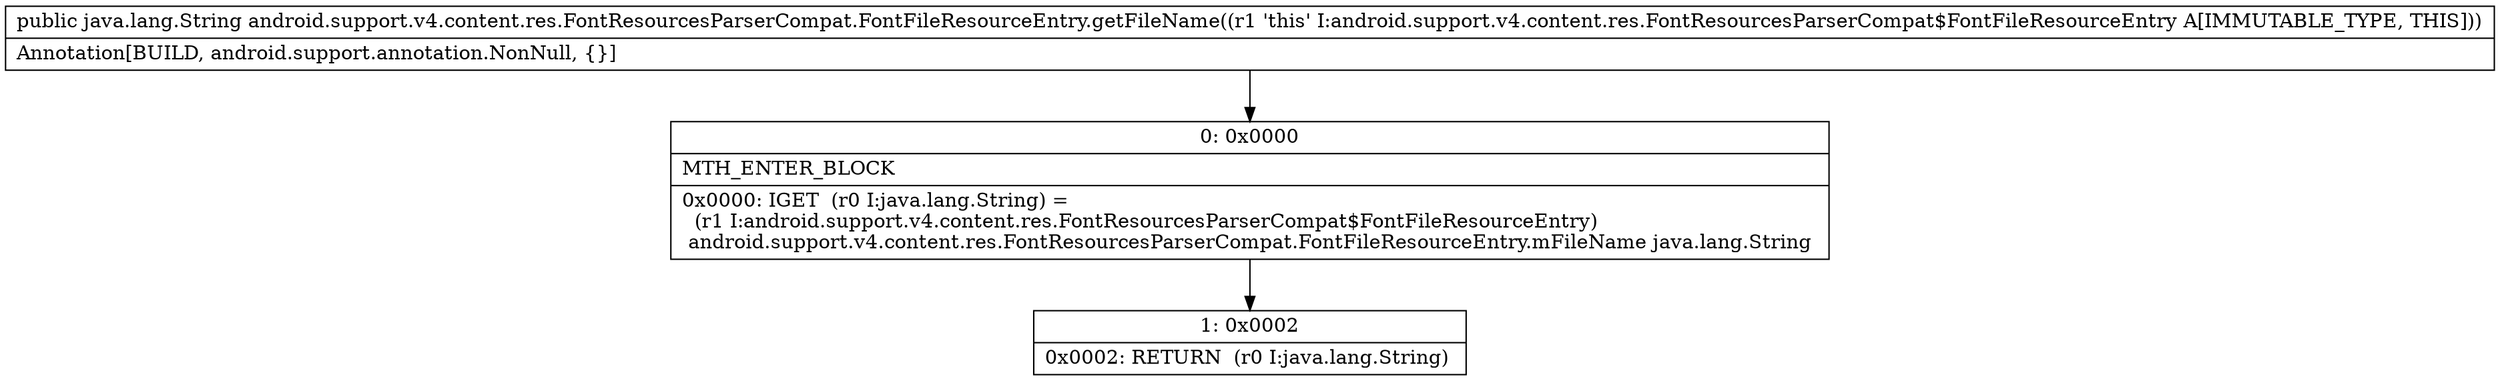 digraph "CFG forandroid.support.v4.content.res.FontResourcesParserCompat.FontFileResourceEntry.getFileName()Ljava\/lang\/String;" {
Node_0 [shape=record,label="{0\:\ 0x0000|MTH_ENTER_BLOCK\l|0x0000: IGET  (r0 I:java.lang.String) = \l  (r1 I:android.support.v4.content.res.FontResourcesParserCompat$FontFileResourceEntry)\l android.support.v4.content.res.FontResourcesParserCompat.FontFileResourceEntry.mFileName java.lang.String \l}"];
Node_1 [shape=record,label="{1\:\ 0x0002|0x0002: RETURN  (r0 I:java.lang.String) \l}"];
MethodNode[shape=record,label="{public java.lang.String android.support.v4.content.res.FontResourcesParserCompat.FontFileResourceEntry.getFileName((r1 'this' I:android.support.v4.content.res.FontResourcesParserCompat$FontFileResourceEntry A[IMMUTABLE_TYPE, THIS]))  | Annotation[BUILD, android.support.annotation.NonNull, \{\}]\l}"];
MethodNode -> Node_0;
Node_0 -> Node_1;
}

